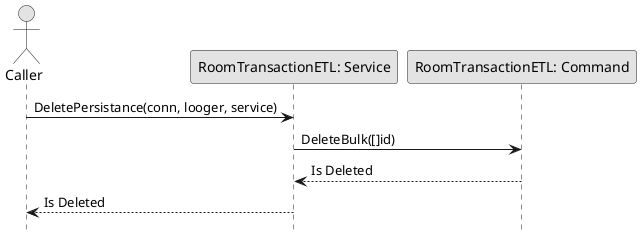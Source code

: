 @startuml DeleteRoomTransactionETL

skinparam ConditionStyle hline
skinparam Monochrome true
skinparam Shadowing false
hide footbox

actor Caller
participant "RoomTransactionETL: Service" as RoomTransactionETLService
participant "RoomTransactionETL: Command" as RoomTransactionETLCommand

Caller->RoomTransactionETLService: DeletePersistance(conn, looger, service)
RoomTransactionETLService->RoomTransactionETLCommand: DeleteBulk([]id)
RoomTransactionETLCommand-->RoomTransactionETLService: Is Deleted
RoomTransactionETLService-->Caller: Is Deleted

@enduml